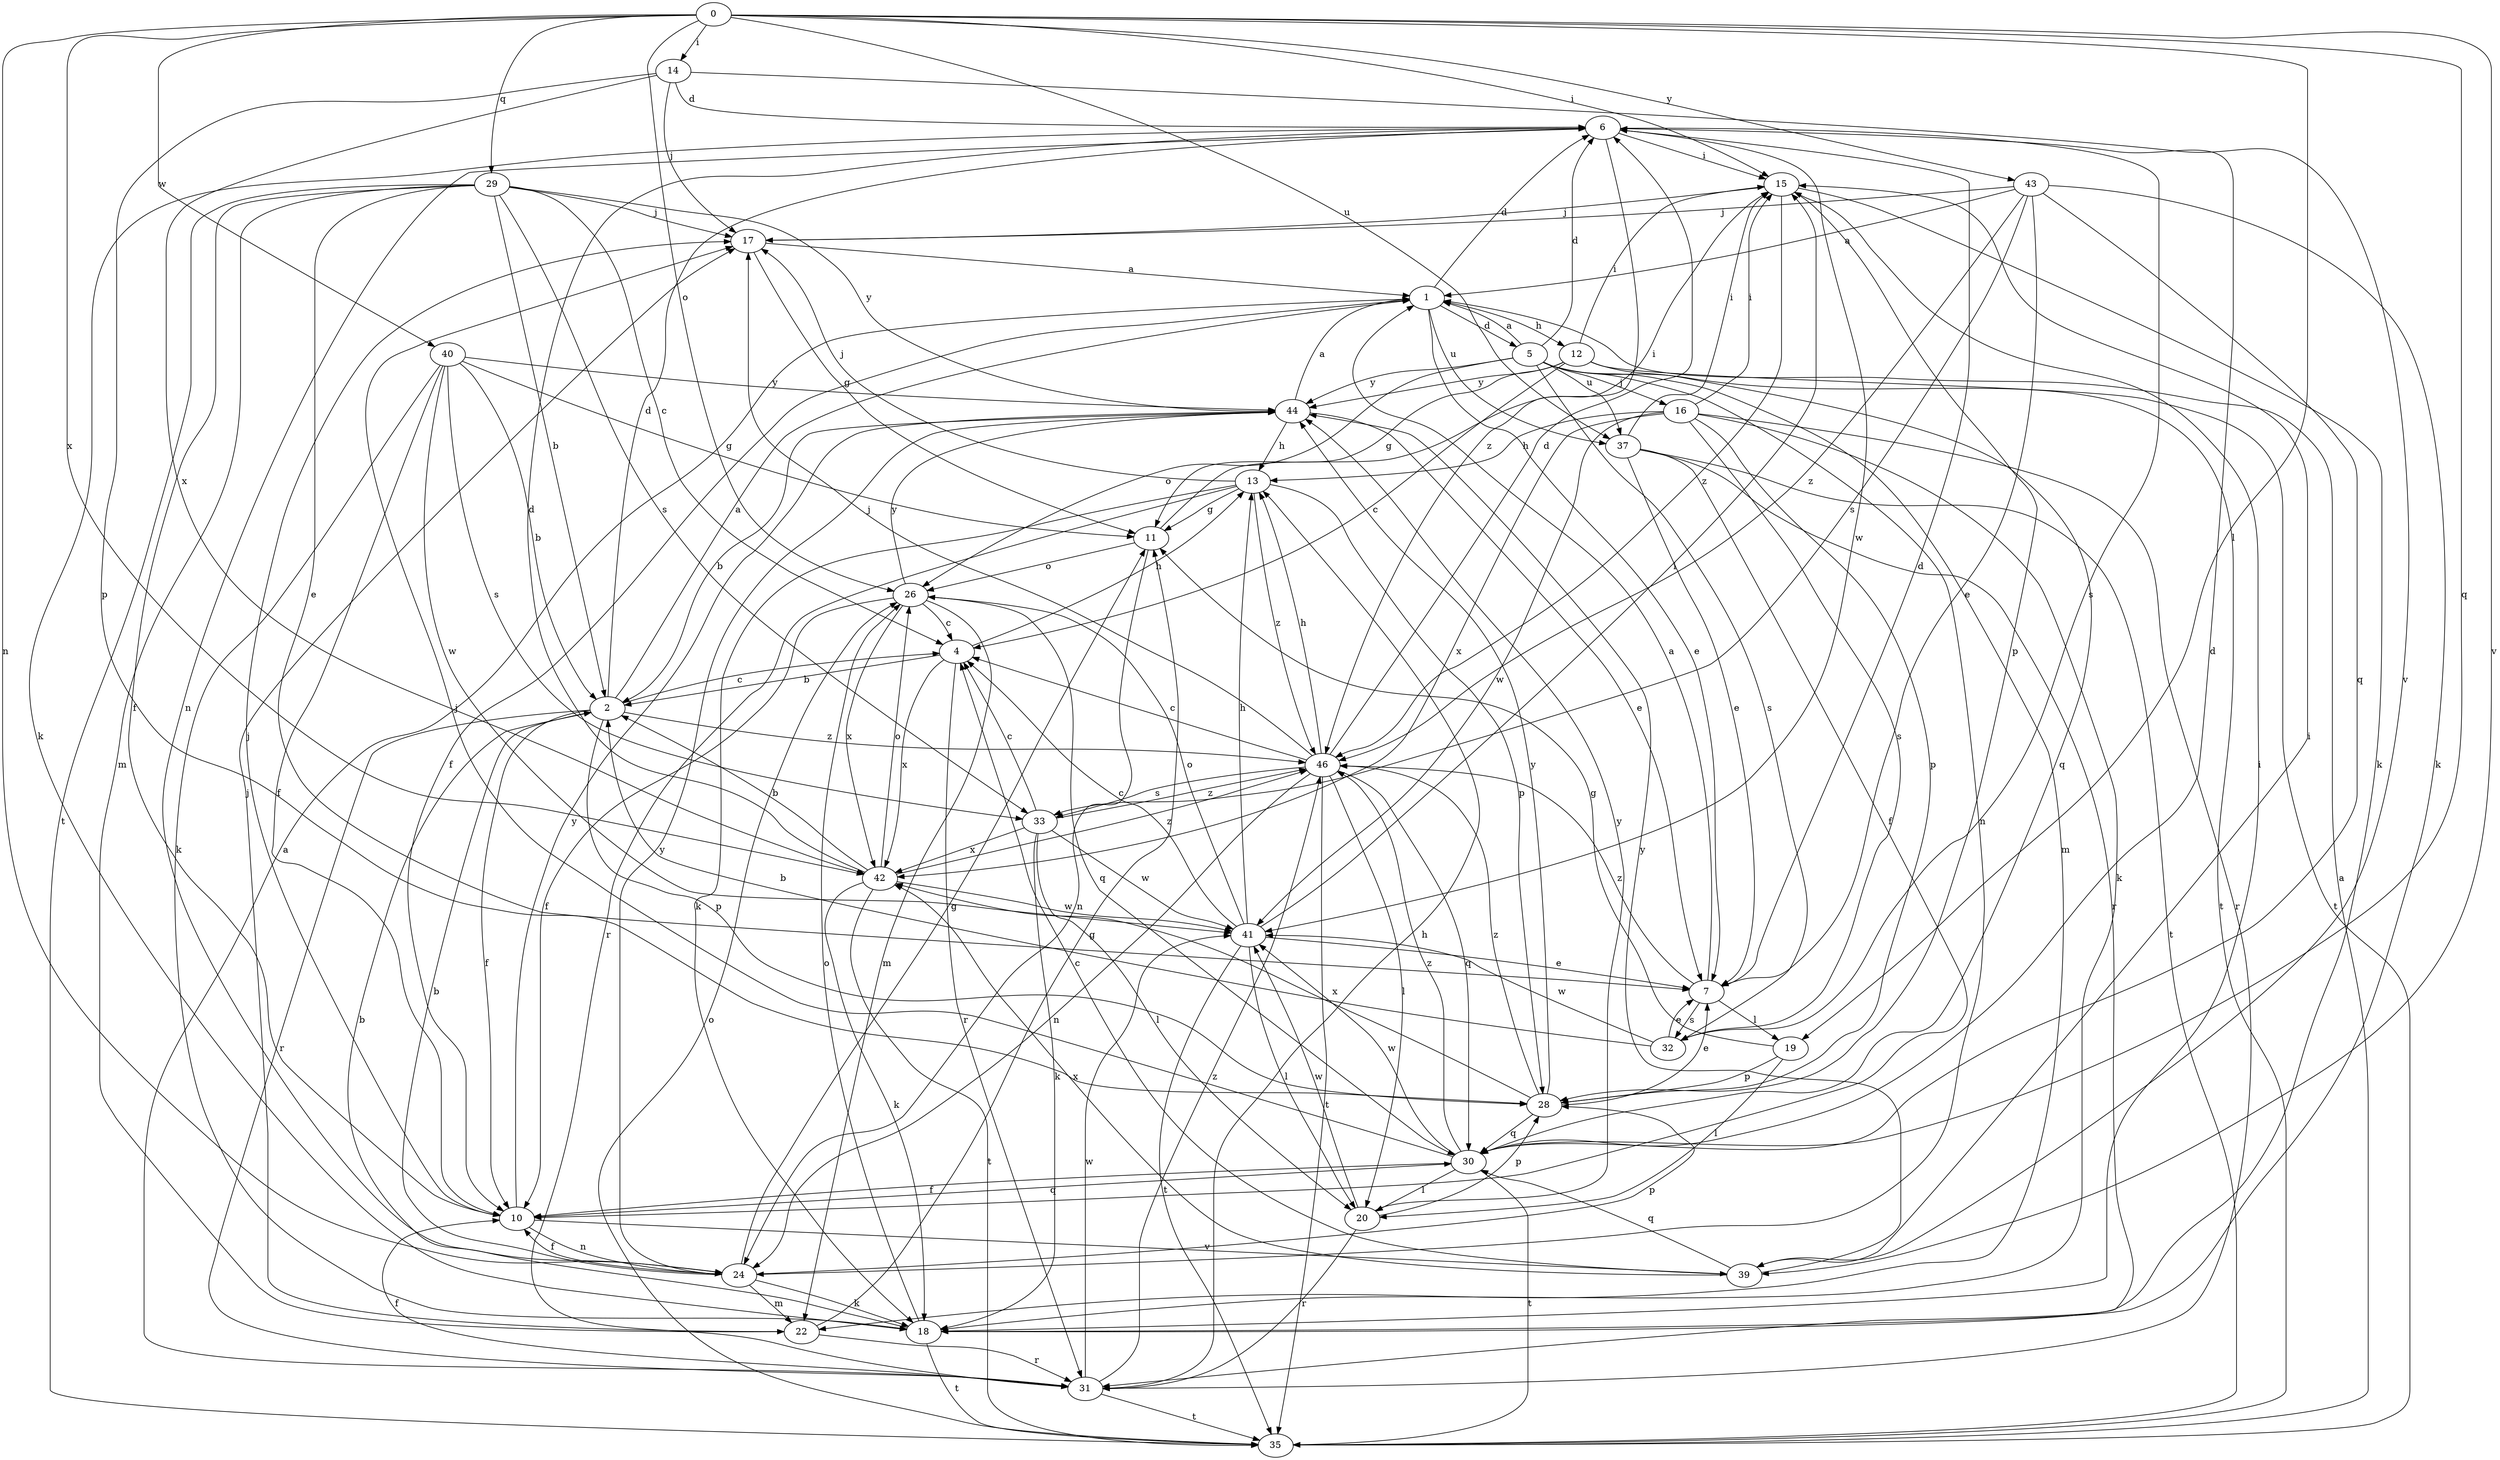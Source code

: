 strict digraph  {
0;
1;
2;
4;
5;
6;
7;
10;
11;
12;
13;
14;
15;
16;
17;
18;
19;
20;
22;
24;
26;
28;
29;
30;
31;
32;
33;
35;
37;
39;
40;
41;
42;
43;
44;
46;
0 -> 14  [label=i];
0 -> 15  [label=i];
0 -> 19  [label=l];
0 -> 24  [label=n];
0 -> 26  [label=o];
0 -> 29  [label=q];
0 -> 30  [label=q];
0 -> 37  [label=u];
0 -> 39  [label=v];
0 -> 40  [label=w];
0 -> 42  [label=x];
0 -> 43  [label=y];
1 -> 5  [label=d];
1 -> 6  [label=d];
1 -> 7  [label=e];
1 -> 10  [label=f];
1 -> 12  [label=h];
1 -> 37  [label=u];
2 -> 1  [label=a];
2 -> 4  [label=c];
2 -> 6  [label=d];
2 -> 10  [label=f];
2 -> 28  [label=p];
2 -> 31  [label=r];
2 -> 46  [label=z];
4 -> 2  [label=b];
4 -> 13  [label=h];
4 -> 31  [label=r];
4 -> 42  [label=x];
5 -> 1  [label=a];
5 -> 6  [label=d];
5 -> 16  [label=j];
5 -> 22  [label=m];
5 -> 24  [label=n];
5 -> 26  [label=o];
5 -> 32  [label=s];
5 -> 35  [label=t];
5 -> 37  [label=u];
5 -> 44  [label=y];
6 -> 15  [label=i];
6 -> 18  [label=k];
6 -> 24  [label=n];
6 -> 32  [label=s];
6 -> 41  [label=w];
6 -> 46  [label=z];
7 -> 1  [label=a];
7 -> 6  [label=d];
7 -> 19  [label=l];
7 -> 32  [label=s];
7 -> 46  [label=z];
10 -> 17  [label=j];
10 -> 24  [label=n];
10 -> 30  [label=q];
10 -> 39  [label=v];
10 -> 44  [label=y];
11 -> 15  [label=i];
11 -> 24  [label=n];
11 -> 26  [label=o];
12 -> 4  [label=c];
12 -> 11  [label=g];
12 -> 15  [label=i];
12 -> 30  [label=q];
12 -> 35  [label=t];
12 -> 44  [label=y];
13 -> 11  [label=g];
13 -> 17  [label=j];
13 -> 18  [label=k];
13 -> 28  [label=p];
13 -> 31  [label=r];
13 -> 46  [label=z];
14 -> 6  [label=d];
14 -> 17  [label=j];
14 -> 28  [label=p];
14 -> 39  [label=v];
14 -> 42  [label=x];
15 -> 17  [label=j];
15 -> 18  [label=k];
15 -> 28  [label=p];
15 -> 46  [label=z];
16 -> 13  [label=h];
16 -> 15  [label=i];
16 -> 18  [label=k];
16 -> 28  [label=p];
16 -> 31  [label=r];
16 -> 32  [label=s];
16 -> 41  [label=w];
16 -> 42  [label=x];
17 -> 1  [label=a];
17 -> 11  [label=g];
18 -> 2  [label=b];
18 -> 15  [label=i];
18 -> 26  [label=o];
18 -> 35  [label=t];
19 -> 11  [label=g];
19 -> 20  [label=l];
19 -> 28  [label=p];
20 -> 28  [label=p];
20 -> 31  [label=r];
20 -> 41  [label=w];
20 -> 44  [label=y];
22 -> 11  [label=g];
22 -> 17  [label=j];
22 -> 31  [label=r];
24 -> 2  [label=b];
24 -> 10  [label=f];
24 -> 11  [label=g];
24 -> 18  [label=k];
24 -> 22  [label=m];
24 -> 28  [label=p];
24 -> 44  [label=y];
26 -> 4  [label=c];
26 -> 10  [label=f];
26 -> 22  [label=m];
26 -> 30  [label=q];
26 -> 42  [label=x];
26 -> 44  [label=y];
28 -> 7  [label=e];
28 -> 30  [label=q];
28 -> 42  [label=x];
28 -> 44  [label=y];
28 -> 46  [label=z];
29 -> 2  [label=b];
29 -> 4  [label=c];
29 -> 7  [label=e];
29 -> 10  [label=f];
29 -> 17  [label=j];
29 -> 22  [label=m];
29 -> 33  [label=s];
29 -> 35  [label=t];
29 -> 44  [label=y];
30 -> 6  [label=d];
30 -> 10  [label=f];
30 -> 17  [label=j];
30 -> 20  [label=l];
30 -> 35  [label=t];
30 -> 41  [label=w];
30 -> 46  [label=z];
31 -> 1  [label=a];
31 -> 10  [label=f];
31 -> 13  [label=h];
31 -> 35  [label=t];
31 -> 41  [label=w];
31 -> 46  [label=z];
32 -> 2  [label=b];
32 -> 7  [label=e];
32 -> 41  [label=w];
33 -> 4  [label=c];
33 -> 18  [label=k];
33 -> 20  [label=l];
33 -> 41  [label=w];
33 -> 42  [label=x];
33 -> 46  [label=z];
35 -> 1  [label=a];
35 -> 26  [label=o];
37 -> 7  [label=e];
37 -> 10  [label=f];
37 -> 15  [label=i];
37 -> 31  [label=r];
37 -> 35  [label=t];
39 -> 4  [label=c];
39 -> 15  [label=i];
39 -> 30  [label=q];
39 -> 42  [label=x];
39 -> 44  [label=y];
40 -> 2  [label=b];
40 -> 10  [label=f];
40 -> 11  [label=g];
40 -> 18  [label=k];
40 -> 33  [label=s];
40 -> 41  [label=w];
40 -> 44  [label=y];
41 -> 4  [label=c];
41 -> 7  [label=e];
41 -> 13  [label=h];
41 -> 15  [label=i];
41 -> 20  [label=l];
41 -> 26  [label=o];
41 -> 35  [label=t];
42 -> 2  [label=b];
42 -> 6  [label=d];
42 -> 18  [label=k];
42 -> 26  [label=o];
42 -> 35  [label=t];
42 -> 41  [label=w];
42 -> 46  [label=z];
43 -> 1  [label=a];
43 -> 7  [label=e];
43 -> 17  [label=j];
43 -> 18  [label=k];
43 -> 30  [label=q];
43 -> 33  [label=s];
43 -> 46  [label=z];
44 -> 1  [label=a];
44 -> 2  [label=b];
44 -> 7  [label=e];
44 -> 13  [label=h];
46 -> 4  [label=c];
46 -> 6  [label=d];
46 -> 13  [label=h];
46 -> 17  [label=j];
46 -> 20  [label=l];
46 -> 24  [label=n];
46 -> 30  [label=q];
46 -> 33  [label=s];
46 -> 35  [label=t];
}
